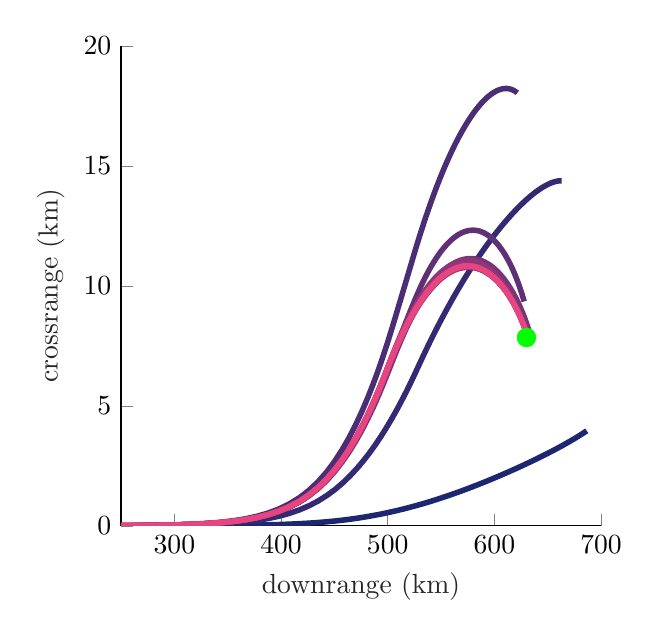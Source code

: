 % This file was created by matlab2tikz.
%
%The latest updates can be retrieved from
%  http://www.mathworks.com/matlabcentral/fileexchange/22022-matlab2tikz-matlab2tikz
%where you can also make suggestions and rate matlab2tikz.
%
\definecolor{mycolor1}{rgb}{0.114,0.149,0.443}%
\definecolor{mycolor2}{rgb}{0.202,0.162,0.45}%
\definecolor{mycolor3}{rgb}{0.29,0.175,0.456}%
\definecolor{mycolor4}{rgb}{0.378,0.188,0.463}%
\definecolor{mycolor5}{rgb}{0.466,0.202,0.47}%
\definecolor{mycolor6}{rgb}{0.554,0.215,0.476}%
\definecolor{mycolor7}{rgb}{0.642,0.228,0.483}%
\definecolor{mycolor8}{rgb}{0.73,0.241,0.49}%
\definecolor{mycolor9}{rgb}{0.818,0.254,0.496}%
\definecolor{mycolor10}{rgb}{0.906,0.267,0.503}%
%
\begin{tikzpicture}

\begin{axis}[%
width=2.4in,
height=2.4in,
at={(1.011in,0.642in)},
scale only axis,
xmin=250,
xmax=700,
xlabel style={font=\color{white!15!black}},
xlabel={downrange (km)},
ymin=0,
ymax=20,
ylabel style={font=\color{white!15!black}},
ylabel={crossrange (km)},
axis background/.style={fill=white},
axis x line*=bottom,
axis y line*=left
]
\addplot [color=mycolor1, line width=2.0pt, forget plot]
  table[row sep=crcr]{%
0	-0\\
10.876	7.157e-05\\
21.773	7.157e-05\\
32.689	0\\
43.625	7.157e-05\\
54.58	0\\
65.556	0\\
76.55	8.765e-05\\
87.564	7.157e-05\\
98.597	0\\
109.649	0\\
120.719	0\\
131.809	0\\
142.917	0\\
154.043	0\\
165.187	0\\
176.349	5.061e-05\\
187.529	7.157e-05\\
198.725	0.0\\
209.937	0.0\\
221.166	0.0\\
232.408	0.0\\
243.664	0.001\\
254.93	0.001\\
266.204	0.001\\
277.483	0.002\\
288.761	0.002\\
300.031	0.003\\
311.284	0.004\\
322.507	0.006\\
333.682	0.009\\
344.789	0.012\\
355.798	0.016\\
366.676	0.022\\
377.38	0.03\\
387.862	0.04\\
398.07	0.053\\
407.947	0.069\\
417.443	0.089\\
426.514	0.112\\
435.125	0.139\\
443.258	0.169\\
450.91	0.202\\
458.099	0.238\\
464.855	0.276\\
471.211	0.316\\
477.202	0.357\\
482.858	0.4\\
488.21	0.443\\
493.283	0.486\\
498.105	0.53\\
502.697	0.575\\
507.079	0.619\\
511.27	0.663\\
515.288	0.707\\
519.145	0.751\\
522.856	0.795\\
526.433	0.838\\
529.886	0.881\\
533.224	0.924\\
536.456	0.967\\
539.59	1.009\\
542.632	1.051\\
545.589	1.093\\
548.466	1.134\\
551.269	1.175\\
554.001	1.215\\
556.668	1.256\\
559.272	1.296\\
561.818	1.335\\
564.31	1.375\\
566.749	1.414\\
569.139	1.452\\
571.483	1.491\\
573.782	1.529\\
576.04	1.567\\
578.258	1.604\\
580.439	1.642\\
582.583	1.679\\
584.693	1.716\\
586.77	1.752\\
588.816	1.788\\
590.831	1.825\\
592.818	1.86\\
594.776	1.896\\
596.707	1.932\\
598.612	1.967\\
600.491	2.002\\
602.346	2.037\\
604.178	2.071\\
605.985	2.106\\
607.771	2.14\\
609.534	2.174\\
611.275	2.207\\
612.996	2.241\\
614.695	2.274\\
616.375	2.308\\
618.034	2.341\\
619.674	2.373\\
621.294	2.406\\
622.896	2.438\\
624.478	2.471\\
626.042	2.503\\
627.587	2.535\\
629.115	2.566\\
630.624	2.598\\
632.115	2.629\\
633.588	2.66\\
635.044	2.691\\
636.483	2.722\\
637.904	2.752\\
639.308	2.783\\
640.695	2.813\\
642.065	2.843\\
643.419	2.873\\
644.756	2.902\\
646.077	2.932\\
647.381	2.961\\
648.67	2.99\\
649.942	3.019\\
651.199	3.048\\
652.439	3.076\\
653.664	3.104\\
654.873	3.132\\
656.066	3.16\\
657.244	3.188\\
658.405	3.215\\
659.552	3.243\\
660.682	3.27\\
661.797	3.297\\
662.896	3.323\\
663.979	3.35\\
665.047	3.376\\
666.099	3.402\\
667.135	3.428\\
668.155	3.454\\
669.16	3.479\\
670.149	3.504\\
671.122	3.529\\
672.08	3.554\\
673.022	3.579\\
673.948	3.603\\
674.858	3.627\\
675.752	3.651\\
676.631	3.675\\
677.493	3.698\\
678.34	3.721\\
679.171	3.744\\
679.987	3.767\\
680.786	3.789\\
681.57	3.811\\
682.339	3.833\\
683.091	3.855\\
683.828	3.876\\
684.55	3.898\\
685.255	3.918\\
685.946	3.939\\
686.621	3.96\\
};
\addplot [color=mycolor2, line width=2.0pt, forget plot]
  table[row sep=crcr]{%
0	-0\\
10.876	5.061e-05\\
21.773	5.061e-05\\
32.689	0\\
43.625	5.061e-05\\
54.58	5.061e-05\\
65.556	0\\
76.55	0\\
87.564	0\\
98.597	7.157e-05\\
109.649	0\\
120.719	7.157e-05\\
131.809	8.765e-05\\
142.917	0.0\\
154.043	0.0\\
165.187	0.0\\
176.349	0.0\\
187.529	0.001\\
198.725	0.001\\
209.937	0.001\\
221.165	0.002\\
232.408	0.003\\
243.663	0.004\\
254.93	0.006\\
266.204	0.008\\
277.483	0.011\\
288.761	0.016\\
300.031	0.023\\
311.283	0.033\\
322.505	0.046\\
333.679	0.064\\
344.785	0.089\\
355.792	0.122\\
366.668	0.167\\
377.368	0.226\\
387.844	0.302\\
398.043	0.399\\
407.908	0.519\\
417.387	0.666\\
426.433	0.839\\
435.012	1.04\\
443.103	1.267\\
450.705	1.517\\
457.837	1.787\\
464.531	2.074\\
470.821	2.373\\
476.74	2.683\\
482.319	3.0\\
487.588	3.323\\
492.574	3.65\\
497.302	3.979\\
501.796	4.309\\
506.077	4.639\\
510.162	4.968\\
514.068	5.297\\
517.812	5.624\\
521.406	5.949\\
524.862	6.271\\
528.191	6.59\\
531.404	6.899\\
534.509	7.193\\
537.515	7.472\\
540.429	7.737\\
543.256	7.99\\
546.003	8.23\\
548.675	8.46\\
551.275	8.68\\
553.809	8.89\\
556.281	9.092\\
558.694	9.285\\
561.05	9.471\\
563.354	9.65\\
565.608	9.822\\
567.814	9.988\\
569.974	10.148\\
572.091	10.302\\
574.167	10.45\\
576.204	10.594\\
578.202	10.733\\
580.164	10.867\\
582.092	10.997\\
583.985	11.123\\
585.847	11.245\\
587.677	11.362\\
589.478	11.477\\
591.249	11.588\\
592.993	11.695\\
594.709	11.799\\
596.399	11.9\\
598.063	11.999\\
599.703	12.094\\
601.318	12.186\\
602.91	12.276\\
604.479	12.363\\
606.025	12.448\\
607.55	12.53\\
609.054	12.61\\
610.536	12.687\\
611.999	12.762\\
613.441	12.835\\
614.864	12.906\\
616.267	12.975\\
617.651	13.042\\
619.017	13.107\\
620.365	13.169\\
621.694	13.23\\
623.006	13.289\\
624.3	13.346\\
625.576	13.402\\
626.836	13.455\\
628.078	13.507\\
629.304	13.557\\
630.513	13.606\\
631.705	13.652\\
632.881	13.698\\
634.041	13.741\\
635.184	13.783\\
636.312	13.823\\
637.423	13.862\\
638.519	13.899\\
639.599	13.935\\
640.663	13.969\\
641.711	14.002\\
642.744	14.033\\
643.761	14.063\\
644.763	14.091\\
645.749	14.118\\
646.719	14.143\\
647.675	14.167\\
648.615	14.19\\
649.539	14.211\\
650.449	14.231\\
651.343	14.25\\
652.222	14.267\\
653.085	14.283\\
653.934	14.298\\
654.767	14.311\\
655.585	14.323\\
656.389	14.334\\
657.177	14.343\\
657.95	14.352\\
658.708	14.359\\
659.451	14.365\\
660.179	14.369\\
660.893	14.373\\
661.592	14.375\\
662.276	14.377\\
662.945	14.377\\
};
\addplot [color=mycolor3, line width=2.0pt, forget plot]
  table[row sep=crcr]{%
0	-0\\
10.876	0\\
21.773	0\\
32.689	5.061e-05\\
43.625	0\\
54.58	0\\
65.556	0\\
76.55	5.061e-05\\
87.564	0\\
98.597	5.061e-05\\
109.649	0\\
120.719	0.0\\
131.809	0.0\\
142.917	0.0\\
154.043	0.0\\
165.187	0.0\\
176.349	0.001\\
187.528	0.001\\
198.725	0.001\\
209.937	0.002\\
221.165	0.003\\
232.408	0.005\\
243.663	0.007\\
254.929	0.01\\
266.203	0.014\\
277.482	0.02\\
288.759	0.028\\
300.028	0.04\\
311.28	0.057\\
322.5	0.08\\
333.673	0.112\\
344.775	0.155\\
355.778	0.214\\
366.647	0.292\\
377.338	0.396\\
387.8	0.53\\
397.978	0.7\\
407.813	0.913\\
417.248	1.172\\
426.234	1.479\\
434.732	1.835\\
442.719	2.238\\
450.199	2.682\\
457.196	3.161\\
463.742	3.668\\
469.871	4.197\\
475.614	4.744\\
481.002	5.303\\
486.066	5.87\\
490.833	6.443\\
495.331	7.019\\
499.582	7.595\\
503.609	8.168\\
507.431	8.732\\
511.069	9.273\\
514.539	9.791\\
517.854	10.287\\
521.027	10.764\\
524.07	11.221\\
526.993	11.653\\
529.807	12.057\\
532.52	12.434\\
535.139	12.788\\
537.671	13.119\\
540.121	13.43\\
542.494	13.722\\
544.796	13.996\\
547.031	14.255\\
549.203	14.499\\
551.315	14.729\\
553.37	14.947\\
555.373	15.152\\
557.324	15.346\\
559.228	15.53\\
561.085	15.704\\
562.9	15.869\\
564.672	16.025\\
566.405	16.172\\
568.099	16.312\\
569.758	16.445\\
571.38	16.571\\
572.97	16.69\\
574.526	16.802\\
576.052	16.909\\
577.547	17.01\\
579.012	17.106\\
580.45	17.196\\
581.86	17.282\\
583.243	17.362\\
584.6	17.438\\
585.933	17.51\\
587.241	17.577\\
588.525	17.64\\
589.786	17.699\\
591.024	17.755\\
592.24	17.806\\
593.434	17.855\\
594.607	17.899\\
595.76	17.941\\
596.892	17.979\\
598.004	18.014\\
599.096	18.046\\
600.169	18.075\\
601.223	18.101\\
602.259	18.125\\
603.276	18.146\\
604.275	18.164\\
605.257	18.179\\
606.22	18.192\\
607.167	18.203\\
608.096	18.211\\
609.008	18.217\\
609.904	18.221\\
610.783	18.222\\
611.645	18.221\\
612.492	18.218\\
613.322	18.214\\
614.136	18.207\\
614.935	18.198\\
615.718	18.187\\
616.486	18.174\\
617.238	18.16\\
617.975	18.143\\
618.697	18.125\\
619.404	18.106\\
620.096	18.084\\
620.774	18.061\\
621.437	18.036\\
};
\addplot [color=mycolor4, line width=2.0pt, forget plot]
  table[row sep=crcr]{%
0	-0\\
10.876	0\\
21.773	5.061e-05\\
32.689	5.061e-05\\
43.625	5.061e-05\\
54.58	7.157e-05\\
65.556	0\\
76.55	0\\
87.564	5.061e-05\\
98.597	0\\
109.649	7.157e-05\\
120.719	7.157e-05\\
131.809	7.157e-05\\
142.917	0.0\\
154.043	0.0\\
165.187	0.0\\
176.349	0.001\\
187.528	0.001\\
198.725	0.001\\
209.937	0.002\\
221.165	0.003\\
232.408	0.004\\
243.663	0.006\\
254.929	0.008\\
266.204	0.012\\
277.482	0.017\\
288.76	0.024\\
300.029	0.035\\
311.281	0.049\\
322.502	0.069\\
333.675	0.096\\
344.779	0.134\\
355.784	0.184\\
366.655	0.252\\
377.35	0.341\\
387.818	0.457\\
398.004	0.604\\
407.852	0.787\\
417.304	1.009\\
426.315	1.273\\
434.846	1.579\\
442.876	1.925\\
450.404	2.306\\
457.456	2.718\\
464.062	3.154\\
470.256	3.609\\
476.071	4.079\\
481.537	4.561\\
486.684	5.05\\
491.541	5.544\\
496.133	6.041\\
500.483	6.538\\
504.614	7.026\\
508.546	7.497\\
512.297	7.939\\
515.884	8.351\\
519.319	8.738\\
522.616	9.102\\
525.784	9.442\\
528.836	9.757\\
531.779	10.043\\
534.622	10.304\\
537.371	10.54\\
540.034	10.755\\
542.615	10.949\\
545.12	11.126\\
547.553	11.286\\
549.918	11.43\\
552.219	11.56\\
554.459	11.677\\
556.643	11.781\\
558.772	11.874\\
560.848	11.956\\
562.876	12.028\\
564.856	12.091\\
566.791	12.145\\
568.683	12.191\\
570.533	12.229\\
572.343	12.259\\
574.115	12.283\\
575.85	12.3\\
577.549	12.311\\
579.213	12.316\\
580.844	12.316\\
582.443	12.31\\
584.01	12.299\\
585.547	12.284\\
587.054	12.264\\
588.532	12.239\\
589.982	12.211\\
591.405	12.178\\
592.801	12.142\\
594.171	12.101\\
595.515	12.058\\
596.835	12.011\\
598.13	11.961\\
599.4	11.908\\
600.648	11.852\\
601.872	11.793\\
603.073	11.731\\
604.252	11.667\\
605.409	11.6\\
606.545	11.531\\
607.659	11.459\\
608.752	11.386\\
609.824	11.31\\
610.876	11.232\\
611.907	11.152\\
612.919	11.07\\
613.91	10.986\\
614.883	10.901\\
615.836	10.814\\
616.77	10.725\\
617.684	10.635\\
618.581	10.543\\
619.458	10.45\\
620.318	10.355\\
621.159	10.259\\
621.982	10.162\\
622.787	10.064\\
623.574	9.965\\
624.344	9.865\\
625.097	9.763\\
625.832	9.661\\
626.55	9.558\\
627.251	9.454\\
627.935	9.349\\
};
\addplot [color=mycolor5, line width=2.0pt, forget plot]
  table[row sep=crcr]{%
0	-0\\
10.876	0\\
21.773	0\\
32.689	0\\
43.625	7.157e-05\\
54.58	0\\
65.556	0\\
76.55	0\\
87.564	7.157e-05\\
98.597	7.157e-05\\
109.649	0\\
120.719	7.157e-05\\
131.809	7.157e-05\\
142.917	0.0\\
154.043	0.0\\
165.187	0.0\\
176.349	0.0\\
187.528	0.001\\
198.725	0.001\\
209.937	0.002\\
221.165	0.003\\
232.408	0.004\\
243.663	0.005\\
254.929	0.008\\
266.204	0.011\\
277.482	0.017\\
288.76	0.024\\
300.029	0.034\\
311.281	0.048\\
322.502	0.067\\
333.676	0.094\\
344.779	0.131\\
355.785	0.181\\
366.656	0.247\\
377.351	0.335\\
387.82	0.449\\
398.007	0.593\\
407.855	0.773\\
417.31	0.991\\
426.323	1.251\\
434.857	1.551\\
442.891	1.891\\
450.424	2.266\\
457.48	2.67\\
464.092	3.099\\
470.293	3.547\\
476.114	4.009\\
481.587	4.482\\
486.743	4.963\\
491.608	5.449\\
496.208	5.938\\
500.568	6.424\\
504.71	6.891\\
508.655	7.328\\
512.42	7.727\\
516.022	8.09\\
519.473	8.419\\
522.786	8.72\\
525.971	8.993\\
529.039	9.241\\
531.997	9.465\\
534.854	9.668\\
537.616	9.852\\
540.291	10.017\\
542.882	10.167\\
545.397	10.302\\
547.839	10.423\\
550.212	10.531\\
552.522	10.628\\
554.77	10.715\\
556.96	10.791\\
559.096	10.858\\
561.179	10.916\\
563.213	10.967\\
565.2	11.01\\
567.142	11.045\\
569.041	11.075\\
570.898	11.098\\
572.715	11.115\\
574.495	11.127\\
576.238	11.133\\
577.946	11.135\\
579.619	11.132\\
581.26	11.125\\
582.869	11.113\\
584.447	11.098\\
585.995	11.079\\
587.515	11.056\\
589.006	11.03\\
590.47	11.0\\
591.907	10.968\\
593.319	10.932\\
594.705	10.894\\
596.066	10.853\\
597.403	10.81\\
598.717	10.763\\
600.008	10.715\\
601.276	10.664\\
602.521	10.611\\
603.745	10.556\\
604.948	10.499\\
606.129	10.441\\
607.29	10.38\\
608.43	10.317\\
609.551	10.253\\
610.652	10.187\\
611.733	10.119\\
612.795	10.05\\
613.838	9.979\\
614.862	9.907\\
615.867	9.834\\
616.855	9.759\\
617.824	9.683\\
618.775	9.606\\
619.709	9.528\\
620.625	9.448\\
621.523	9.368\\
622.405	9.286\\
623.269	9.203\\
624.116	9.12\\
624.946	9.035\\
625.76	8.95\\
626.557	8.864\\
627.338	8.777\\
628.102	8.69\\
628.851	8.601\\
629.583	8.512\\
630.299	8.423\\
631.0	8.333\\
631.684	8.242\\
632.354	8.151\\
};
\addplot [color=mycolor6, line width=2.0pt, forget plot]
  table[row sep=crcr]{%
0	-0\\
10.876	0\\
21.773	5.061e-05\\
32.689	0\\
43.625	0\\
54.58	0\\
65.556	0\\
76.55	0\\
87.564	0\\
98.597	0\\
109.649	0\\
120.719	7.157e-05\\
131.809	7.157e-05\\
142.917	0.0\\
154.043	0.0\\
165.187	0.0\\
176.349	0.001\\
187.528	0.001\\
198.725	0.001\\
209.937	0.002\\
221.165	0.003\\
232.408	0.004\\
243.663	0.006\\
254.929	0.008\\
266.204	0.012\\
277.482	0.017\\
288.76	0.025\\
300.029	0.035\\
311.281	0.05\\
322.502	0.07\\
333.675	0.098\\
344.779	0.136\\
355.784	0.188\\
366.655	0.256\\
377.349	0.347\\
387.816	0.465\\
398.002	0.615\\
407.848	0.801\\
417.299	1.028\\
426.307	1.297\\
434.834	1.608\\
442.86	1.96\\
450.383	2.349\\
457.429	2.768\\
464.029	3.213\\
470.217	3.677\\
476.024	4.156\\
481.482	4.646\\
486.621	5.144\\
491.468	5.648\\
496.05	6.154\\
500.391	6.655\\
504.515	7.124\\
508.442	7.553\\
512.189	7.939\\
515.772	8.288\\
519.204	8.602\\
522.497	8.885\\
525.662	9.141\\
528.708	9.371\\
531.643	9.58\\
534.477	9.768\\
537.216	9.937\\
539.865	10.089\\
542.432	10.226\\
544.92	10.349\\
547.336	10.458\\
549.682	10.556\\
551.963	10.643\\
554.184	10.719\\
556.346	10.786\\
558.452	10.844\\
560.507	10.894\\
562.512	10.937\\
564.469	10.972\\
566.381	11.001\\
568.249	11.023\\
570.076	11.04\\
571.864	11.051\\
573.613	11.057\\
575.325	11.058\\
577.002	11.054\\
578.645	11.046\\
580.255	11.034\\
581.833	11.018\\
583.38	10.999\\
584.898	10.976\\
586.387	10.949\\
587.847	10.92\\
589.281	10.887\\
590.688	10.852\\
592.068	10.814\\
593.424	10.773\\
594.755	10.73\\
596.063	10.684\\
597.346	10.636\\
598.607	10.586\\
599.845	10.534\\
601.061	10.48\\
602.256	10.424\\
603.429	10.366\\
604.582	10.306\\
605.714	10.245\\
606.826	10.181\\
607.918	10.117\\
608.99	10.051\\
610.043	9.983\\
611.078	9.914\\
612.093	9.844\\
613.09	9.772\\
614.069	9.7\\
615.029	9.626\\
615.972	9.551\\
616.897	9.475\\
617.805	9.397\\
618.696	9.319\\
619.569	9.24\\
620.425	9.16\\
621.265	9.079\\
622.088	8.998\\
622.894	8.915\\
623.684	8.832\\
624.458	8.748\\
625.215	8.663\\
625.957	8.578\\
626.683	8.492\\
627.393	8.406\\
628.088	8.319\\
628.767	8.232\\
629.431	8.144\\
};
\addplot [color=mycolor7, line width=2.0pt, forget plot]
  table[row sep=crcr]{%
0	-0\\
10.876	0\\
21.773	5.061e-05\\
32.689	0\\
43.625	0\\
54.58	0\\
65.556	5.061e-05\\
76.55	0\\
87.564	5.061e-05\\
98.597	0\\
109.649	0\\
120.719	7.157e-05\\
131.809	7.157e-05\\
142.917	0.0\\
154.043	0.0\\
165.187	0.0\\
176.349	0.001\\
187.528	0.001\\
198.725	0.001\\
209.937	0.002\\
221.165	0.003\\
232.408	0.004\\
243.663	0.006\\
254.929	0.008\\
266.204	0.012\\
277.482	0.017\\
288.76	0.025\\
300.029	0.035\\
311.281	0.049\\
322.502	0.069\\
333.675	0.097\\
344.779	0.135\\
355.784	0.186\\
366.655	0.254\\
377.35	0.344\\
387.817	0.46\\
398.003	0.608\\
407.85	0.793\\
417.302	1.017\\
426.312	1.283\\
434.841	1.591\\
442.869	1.939\\
450.396	2.323\\
457.445	2.738\\
464.049	3.177\\
470.24	3.636\\
476.052	4.11\\
481.515	4.595\\
486.659	5.088\\
491.512	5.586\\
496.1	6.087\\
500.447	6.58\\
504.578	7.032\\
508.513	7.438\\
512.268	7.804\\
515.859	8.134\\
519.299	8.431\\
522.598	8.7\\
525.77	8.942\\
528.822	9.161\\
531.764	9.358\\
534.604	9.536\\
537.348	9.697\\
540.004	9.841\\
542.576	9.971\\
545.07	10.088\\
547.49	10.192\\
549.842	10.285\\
552.129	10.368\\
554.354	10.441\\
556.522	10.505\\
558.634	10.561\\
560.694	10.609\\
562.704	10.65\\
564.667	10.684\\
566.585	10.712\\
568.459	10.734\\
570.292	10.75\\
572.086	10.762\\
573.841	10.768\\
575.56	10.77\\
577.243	10.768\\
578.893	10.761\\
580.51	10.751\\
582.095	10.737\\
583.65	10.72\\
585.175	10.699\\
586.672	10.675\\
588.14	10.648\\
589.582	10.618\\
590.997	10.586\\
592.386	10.551\\
593.75	10.513\\
595.09	10.474\\
596.407	10.432\\
597.7	10.387\\
598.97	10.341\\
600.218	10.293\\
601.444	10.243\\
602.648	10.191\\
603.832	10.137\\
604.995	10.082\\
606.138	10.025\\
607.26	9.966\\
608.364	9.906\\
609.447	9.845\\
610.512	9.782\\
611.558	9.718\\
612.585	9.653\\
613.594	9.586\\
614.585	9.518\\
615.558	9.45\\
616.514	9.38\\
617.452	9.309\\
618.372	9.237\\
619.276	9.164\\
620.162	9.09\\
621.032	9.015\\
621.885	8.94\\
622.722	8.863\\
623.542	8.786\\
624.346	8.708\\
625.134	8.63\\
625.906	8.551\\
626.663	8.471\\
627.403	8.391\\
628.128	8.31\\
628.838	8.228\\
629.532	8.146\\
630.211	8.064\\
630.874	7.981\\
};
\addplot [color=mycolor8, line width=2.0pt, forget plot]
  table[row sep=crcr]{%
0	-0\\
10.876	5.061e-05\\
21.773	5.061e-05\\
32.689	0\\
43.625	0\\
54.58	0\\
65.556	0\\
76.55	0\\
87.564	0\\
98.597	5.061e-05\\
109.649	0\\
120.719	0\\
131.809	8.765e-05\\
142.917	0.0\\
154.043	0.0\\
165.187	0.0\\
176.349	0.001\\
187.528	0.001\\
198.725	0.001\\
209.937	0.002\\
221.165	0.003\\
232.408	0.004\\
243.663	0.006\\
254.929	0.008\\
266.204	0.012\\
277.482	0.017\\
288.76	0.025\\
300.029	0.035\\
311.281	0.05\\
322.502	0.07\\
333.675	0.098\\
344.779	0.136\\
355.784	0.187\\
366.655	0.256\\
377.349	0.346\\
387.817	0.464\\
398.002	0.613\\
407.848	0.798\\
417.3	1.024\\
426.308	1.292\\
434.837	1.603\\
442.863	1.954\\
450.387	2.341\\
457.434	2.759\\
464.035	3.201\\
470.224	3.664\\
476.033	4.141\\
481.492	4.63\\
486.633	5.127\\
491.482	5.628\\
496.066	6.133\\
500.409	6.629\\
504.536	7.083\\
508.467	7.491\\
512.218	7.859\\
515.804	8.19\\
519.239	8.488\\
522.534	8.757\\
525.701	9.001\\
528.748	9.22\\
531.685	9.418\\
534.52	9.596\\
537.259	9.757\\
539.909	9.902\\
542.476	10.032\\
544.964	10.149\\
547.38	10.253\\
549.726	10.346\\
552.007	10.429\\
554.227	10.502\\
556.389	10.566\\
558.495	10.621\\
560.549	10.669\\
562.554	10.709\\
564.511	10.743\\
566.422	10.771\\
568.291	10.792\\
570.118	10.808\\
571.905	10.819\\
573.655	10.825\\
575.367	10.827\\
577.045	10.824\\
578.688	10.817\\
580.299	10.806\\
581.878	10.791\\
583.427	10.773\\
584.946	10.752\\
586.436	10.728\\
587.898	10.7\\
589.333	10.67\\
590.742	10.637\\
592.125	10.601\\
593.483	10.563\\
594.817	10.523\\
596.126	10.48\\
597.413	10.435\\
598.677	10.388\\
599.918	10.34\\
601.138	10.289\\
602.336	10.236\\
603.513	10.182\\
604.67	10.126\\
605.806	10.069\\
606.922	10.009\\
608.019	9.949\\
609.096	9.887\\
610.154	9.823\\
611.194	9.759\\
612.215	9.693\\
613.217	9.626\\
614.202	9.557\\
615.168	9.488\\
616.117	9.417\\
617.049	9.346\\
617.963	9.273\\
618.86	9.2\\
619.741	9.125\\
620.604	9.05\\
621.451	8.974\\
622.281	8.897\\
623.095	8.82\\
623.893	8.741\\
624.675	8.662\\
625.44	8.583\\
626.19	8.502\\
626.925	8.422\\
627.644	8.34\\
628.347	8.258\\
629.035	8.176\\
629.708	8.093\\
630.366	8.01\\
};
\addplot [color=mycolor9, line width=2.0pt, forget plot]
  table[row sep=crcr]{%
0	-0\\
10.876	0\\
21.773	0\\
32.689	7.157e-05\\
43.625	5.061e-05\\
54.58	0\\
65.556	0\\
76.55	0\\
87.564	5.061e-05\\
98.597	0\\
109.649	0\\
120.719	7.157e-05\\
131.809	7.157e-05\\
142.917	0.0\\
154.043	0.0\\
165.187	0.0\\
176.349	0.001\\
187.528	0.001\\
198.725	0.001\\
209.937	0.002\\
221.165	0.003\\
232.408	0.004\\
243.663	0.006\\
254.929	0.008\\
266.204	0.012\\
277.482	0.017\\
288.76	0.025\\
300.029	0.035\\
311.281	0.05\\
322.502	0.07\\
333.675	0.098\\
344.779	0.136\\
355.784	0.187\\
366.655	0.256\\
377.349	0.346\\
387.817	0.463\\
398.002	0.613\\
407.848	0.798\\
417.3	1.024\\
426.308	1.292\\
434.837	1.603\\
442.863	1.954\\
450.387	2.341\\
457.434	2.759\\
464.035	3.201\\
470.224	3.664\\
476.033	4.141\\
481.492	4.63\\
486.633	5.127\\
491.482	5.628\\
496.066	6.133\\
500.409	6.629\\
504.536	7.083\\
508.467	7.491\\
512.218	7.859\\
515.804	8.19\\
519.239	8.488\\
522.534	8.757\\
525.701	9.0\\
528.748	9.22\\
531.686	9.418\\
534.52	9.596\\
537.259	9.757\\
539.909	9.902\\
542.476	10.032\\
544.965	10.149\\
547.38	10.253\\
549.726	10.346\\
552.007	10.429\\
554.227	10.502\\
556.389	10.566\\
558.495	10.621\\
560.549	10.669\\
562.554	10.709\\
564.511	10.743\\
566.423	10.771\\
568.291	10.792\\
570.118	10.808\\
571.906	10.819\\
573.655	10.825\\
575.368	10.827\\
577.045	10.824\\
578.689	10.817\\
580.299	10.806\\
581.879	10.792\\
583.427	10.774\\
584.946	10.752\\
586.436	10.728\\
587.898	10.7\\
589.333	10.67\\
590.742	10.637\\
592.125	10.601\\
593.483	10.563\\
594.817	10.523\\
596.127	10.48\\
597.413	10.436\\
598.677	10.389\\
599.919	10.34\\
601.138	10.289\\
602.336	10.237\\
603.514	10.182\\
604.67	10.126\\
605.806	10.069\\
606.923	10.01\\
608.019	9.949\\
609.097	9.887\\
610.155	9.824\\
611.194	9.759\\
612.215	9.693\\
613.218	9.626\\
614.202	9.558\\
615.169	9.488\\
616.118	9.418\\
617.05	9.346\\
617.964	9.274\\
618.861	9.2\\
619.741	9.126\\
620.605	9.051\\
621.451	8.975\\
622.282	8.898\\
623.096	8.82\\
623.894	8.742\\
624.675	8.663\\
625.441	8.583\\
626.191	8.503\\
626.926	8.422\\
627.644	8.341\\
628.348	8.259\\
629.036	8.177\\
629.709	8.094\\
630.367	8.011\\
};
\addplot [color=mycolor10, line width=2.0pt, forget plot]
  table[row sep=crcr]{%
0	-0\\
10.876	5.061e-05\\
21.773	0\\
32.689	5.061e-05\\
43.625	0\\
54.58	5.061e-05\\
65.556	5.061e-05\\
76.55	0.0\\
87.564	0\\
98.597	0\\
109.649	7.157e-05\\
120.719	0\\
131.809	5.061e-05\\
142.917	0.0\\
154.043	0.0\\
165.187	0.0\\
176.349	0.001\\
187.528	0.001\\
198.725	0.001\\
209.937	0.002\\
221.165	0.003\\
232.408	0.004\\
243.663	0.006\\
254.929	0.008\\
266.204	0.012\\
277.482	0.017\\
288.76	0.025\\
300.029	0.035\\
311.281	0.049\\
322.502	0.07\\
333.675	0.097\\
344.779	0.135\\
355.784	0.187\\
366.655	0.255\\
377.349	0.346\\
387.817	0.463\\
398.002	0.612\\
407.849	0.798\\
417.3	1.024\\
426.308	1.292\\
434.837	1.602\\
442.863	1.953\\
450.388	2.341\\
457.434	2.758\\
464.036	3.201\\
470.225	3.663\\
476.033	4.141\\
481.493	4.63\\
486.633	5.126\\
491.483	5.628\\
496.067	6.132\\
500.41	6.629\\
504.537	7.083\\
508.468	7.491\\
512.219	7.858\\
515.805	8.189\\
519.24	8.488\\
522.535	8.757\\
525.702	9.0\\
528.749	9.22\\
531.686	9.418\\
534.521	9.596\\
537.26	9.757\\
539.91	9.902\\
542.477	10.032\\
544.965	10.149\\
547.38	10.253\\
549.727	10.346\\
552.008	10.429\\
554.228	10.502\\
556.389	10.565\\
558.496	10.621\\
560.55	10.669\\
562.555	10.709\\
564.512	10.743\\
566.423	10.771\\
568.292	10.792\\
570.119	10.808\\
571.906	10.819\\
573.656	10.825\\
575.368	10.827\\
577.046	10.824\\
578.689	10.817\\
580.3	10.806\\
581.879	10.791\\
583.428	10.773\\
584.947	10.752\\
586.437	10.728\\
587.899	10.7\\
589.334	10.67\\
590.743	10.637\\
592.126	10.601\\
593.484	10.563\\
594.817	10.523\\
596.127	10.48\\
597.414	10.435\\
598.678	10.389\\
599.919	10.34\\
601.139	10.289\\
602.337	10.236\\
603.514	10.182\\
604.671	10.126\\
605.807	10.069\\
606.923	10.009\\
608.02	9.949\\
609.097	9.887\\
610.155	9.824\\
611.195	9.759\\
612.216	9.693\\
613.218	9.626\\
614.203	9.557\\
615.169	9.488\\
616.118	9.417\\
617.05	9.346\\
617.964	9.273\\
618.861	9.2\\
619.741	9.126\\
620.605	9.05\\
621.452	8.974\\
622.282	8.897\\
623.096	8.82\\
623.894	8.741\\
624.676	8.662\\
625.441	8.583\\
626.191	8.503\\
626.926	8.422\\
627.645	8.34\\
628.348	8.258\\
629.036	8.176\\
629.709	8.093\\
630.367	8.01\\
};
\addplot [color=green, draw=none, mark size=3.3pt, mark=*, mark options={solid, green}, forget plot]
  table[row sep=crcr]{%
630.124	7.846\\
};
\end{axis}
\end{tikzpicture}%